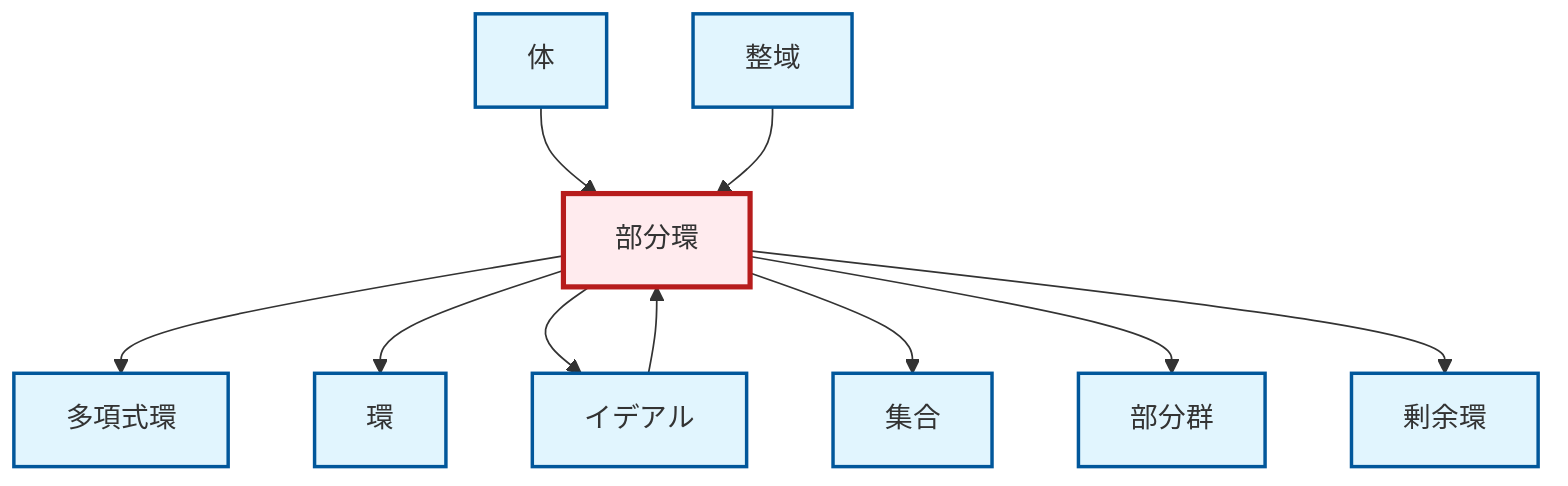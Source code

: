 graph TD
    classDef definition fill:#e1f5fe,stroke:#01579b,stroke-width:2px
    classDef theorem fill:#f3e5f5,stroke:#4a148c,stroke-width:2px
    classDef axiom fill:#fff3e0,stroke:#e65100,stroke-width:2px
    classDef example fill:#e8f5e9,stroke:#1b5e20,stroke-width:2px
    classDef current fill:#ffebee,stroke:#b71c1c,stroke-width:3px
    def-subgroup["部分群"]:::definition
    def-field["体"]:::definition
    def-ring["環"]:::definition
    def-ideal["イデアル"]:::definition
    def-integral-domain["整域"]:::definition
    def-set["集合"]:::definition
    def-polynomial-ring["多項式環"]:::definition
    def-quotient-ring["剰余環"]:::definition
    def-subring["部分環"]:::definition
    def-ideal --> def-subring
    def-field --> def-subring
    def-integral-domain --> def-subring
    def-subring --> def-polynomial-ring
    def-subring --> def-ring
    def-subring --> def-ideal
    def-subring --> def-set
    def-subring --> def-subgroup
    def-subring --> def-quotient-ring
    class def-subring current